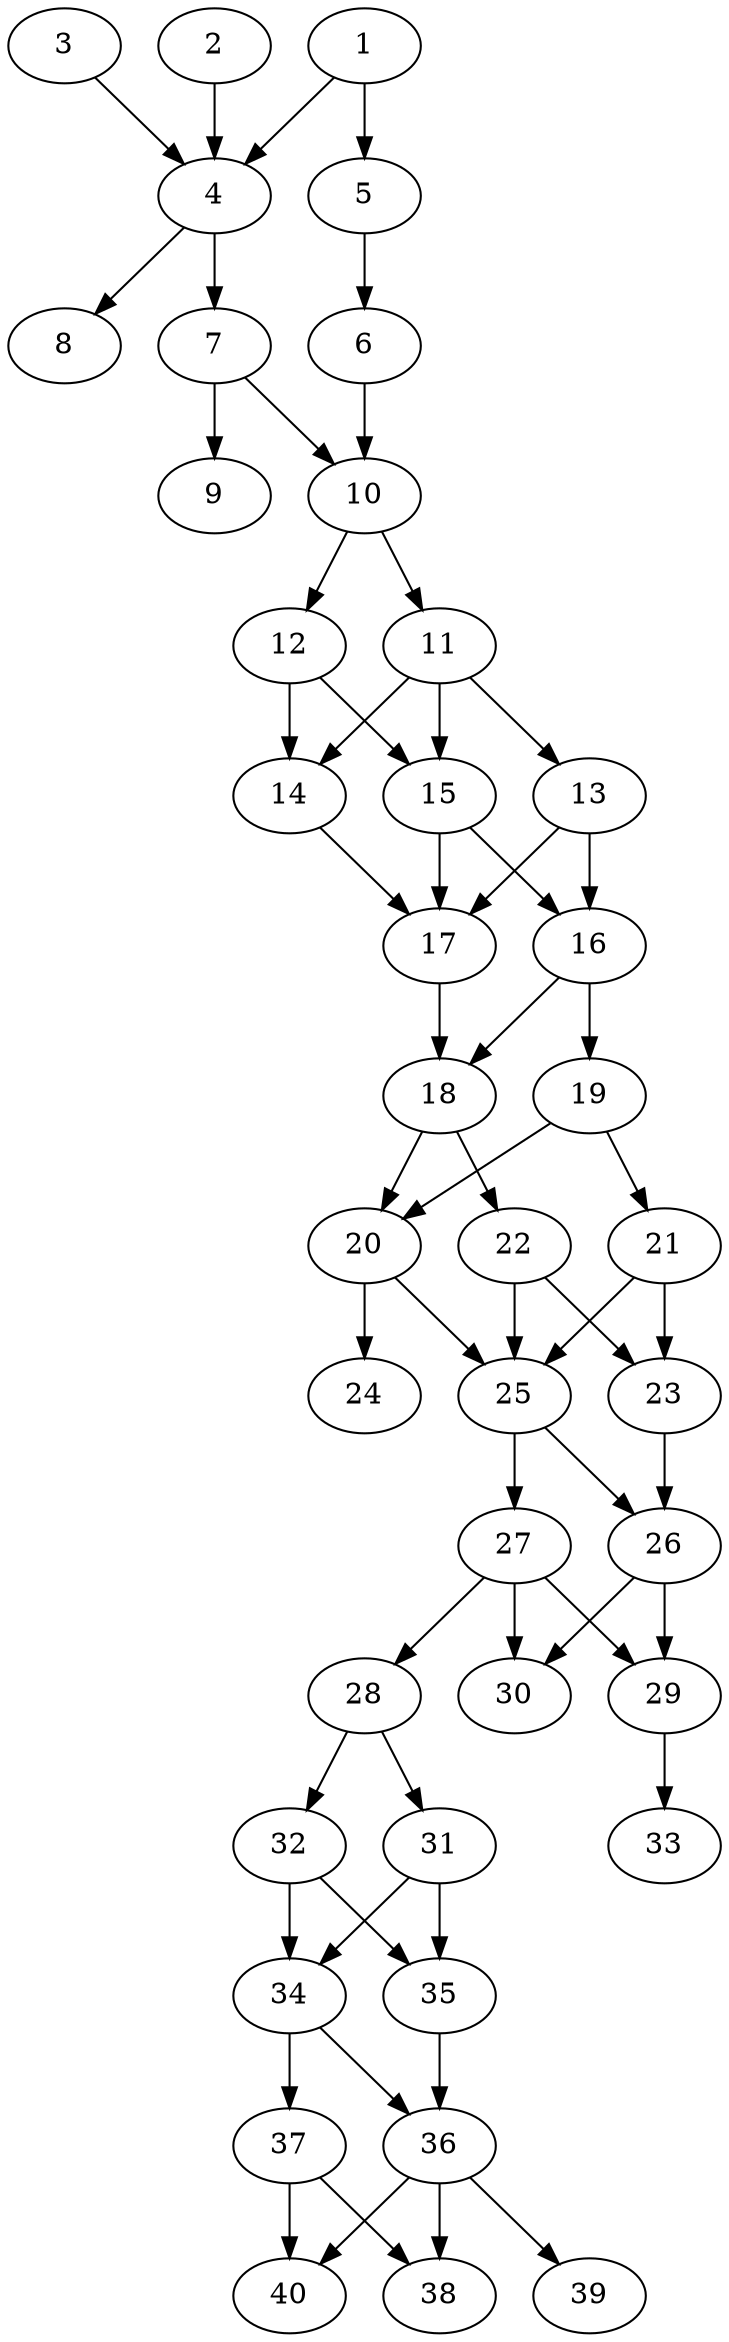 // DAG automatically generated by daggen at Thu Oct  3 14:06:50 2019
// ./daggen --dot -n 40 --ccr 0.4 --fat 0.3 --regular 0.9 --density 0.7 --mindata 5242880 --maxdata 52428800 
digraph G {
  1 [size="29839360", alpha="0.12", expect_size="11935744"] 
  1 -> 4 [size ="11935744"]
  1 -> 5 [size ="11935744"]
  2 [size="25008640", alpha="0.07", expect_size="10003456"] 
  2 -> 4 [size ="10003456"]
  3 [size="26667520", alpha="0.08", expect_size="10667008"] 
  3 -> 4 [size ="10667008"]
  4 [size="25423360", alpha="0.09", expect_size="10169344"] 
  4 -> 7 [size ="10169344"]
  4 -> 8 [size ="10169344"]
  5 [size="61775360", alpha="0.10", expect_size="24710144"] 
  5 -> 6 [size ="24710144"]
  6 [size="24952320", alpha="0.06", expect_size="9980928"] 
  6 -> 10 [size ="9980928"]
  7 [size="45990400", alpha="0.04", expect_size="18396160"] 
  7 -> 9 [size ="18396160"]
  7 -> 10 [size ="18396160"]
  8 [size="59978240", alpha="0.19", expect_size="23991296"] 
  9 [size="45189120", alpha="0.12", expect_size="18075648"] 
  10 [size="35811840", alpha="0.16", expect_size="14324736"] 
  10 -> 11 [size ="14324736"]
  10 -> 12 [size ="14324736"]
  11 [size="29025280", alpha="0.05", expect_size="11610112"] 
  11 -> 13 [size ="11610112"]
  11 -> 14 [size ="11610112"]
  11 -> 15 [size ="11610112"]
  12 [size="101931520", alpha="0.04", expect_size="40772608"] 
  12 -> 14 [size ="40772608"]
  12 -> 15 [size ="40772608"]
  13 [size="24560640", alpha="0.19", expect_size="9824256"] 
  13 -> 16 [size ="9824256"]
  13 -> 17 [size ="9824256"]
  14 [size="73441280", alpha="0.01", expect_size="29376512"] 
  14 -> 17 [size ="29376512"]
  15 [size="123599360", alpha="0.14", expect_size="49439744"] 
  15 -> 16 [size ="49439744"]
  15 -> 17 [size ="49439744"]
  16 [size="66575360", alpha="0.08", expect_size="26630144"] 
  16 -> 18 [size ="26630144"]
  16 -> 19 [size ="26630144"]
  17 [size="99077120", alpha="0.07", expect_size="39630848"] 
  17 -> 18 [size ="39630848"]
  18 [size="123699200", alpha="0.12", expect_size="49479680"] 
  18 -> 20 [size ="49479680"]
  18 -> 22 [size ="49479680"]
  19 [size="120253440", alpha="0.01", expect_size="48101376"] 
  19 -> 20 [size ="48101376"]
  19 -> 21 [size ="48101376"]
  20 [size="71421440", alpha="0.12", expect_size="28568576"] 
  20 -> 24 [size ="28568576"]
  20 -> 25 [size ="28568576"]
  21 [size="45655040", alpha="0.05", expect_size="18262016"] 
  21 -> 23 [size ="18262016"]
  21 -> 25 [size ="18262016"]
  22 [size="73515520", alpha="0.01", expect_size="29406208"] 
  22 -> 23 [size ="29406208"]
  22 -> 25 [size ="29406208"]
  23 [size="97192960", alpha="0.19", expect_size="38877184"] 
  23 -> 26 [size ="38877184"]
  24 [size="93260800", alpha="0.19", expect_size="37304320"] 
  25 [size="100997120", alpha="0.07", expect_size="40398848"] 
  25 -> 26 [size ="40398848"]
  25 -> 27 [size ="40398848"]
  26 [size="63447040", alpha="0.17", expect_size="25378816"] 
  26 -> 29 [size ="25378816"]
  26 -> 30 [size ="25378816"]
  27 [size="110356480", alpha="0.13", expect_size="44142592"] 
  27 -> 28 [size ="44142592"]
  27 -> 29 [size ="44142592"]
  27 -> 30 [size ="44142592"]
  28 [size="33351680", alpha="0.17", expect_size="13340672"] 
  28 -> 31 [size ="13340672"]
  28 -> 32 [size ="13340672"]
  29 [size="104962560", alpha="0.06", expect_size="41985024"] 
  29 -> 33 [size ="41985024"]
  30 [size="110958080", alpha="0.19", expect_size="44383232"] 
  31 [size="62159360", alpha="0.15", expect_size="24863744"] 
  31 -> 34 [size ="24863744"]
  31 -> 35 [size ="24863744"]
  32 [size="93263360", alpha="0.05", expect_size="37305344"] 
  32 -> 34 [size ="37305344"]
  32 -> 35 [size ="37305344"]
  33 [size="98209280", alpha="0.18", expect_size="39283712"] 
  34 [size="90560000", alpha="0.01", expect_size="36224000"] 
  34 -> 36 [size ="36224000"]
  34 -> 37 [size ="36224000"]
  35 [size="82629120", alpha="0.03", expect_size="33051648"] 
  35 -> 36 [size ="33051648"]
  36 [size="123089920", alpha="0.13", expect_size="49235968"] 
  36 -> 38 [size ="49235968"]
  36 -> 39 [size ="49235968"]
  36 -> 40 [size ="49235968"]
  37 [size="105822720", alpha="0.19", expect_size="42329088"] 
  37 -> 38 [size ="42329088"]
  37 -> 40 [size ="42329088"]
  38 [size="63710720", alpha="0.03", expect_size="25484288"] 
  39 [size="43627520", alpha="0.05", expect_size="17451008"] 
  40 [size="77652480", alpha="0.17", expect_size="31060992"] 
}
